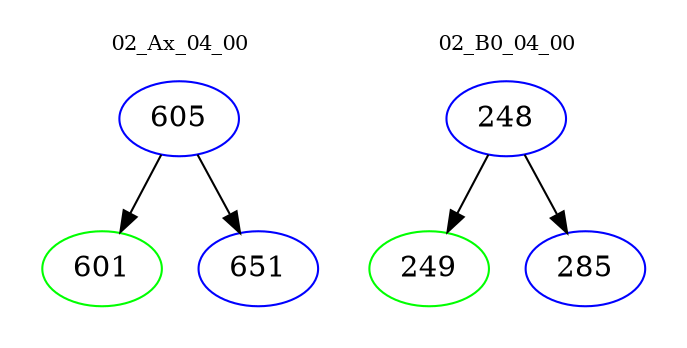 digraph{
subgraph cluster_0 {
color = white
label = "02_Ax_04_00";
fontsize=10;
T0_605 [label="605", color="blue"]
T0_605 -> T0_601 [color="black"]
T0_601 [label="601", color="green"]
T0_605 -> T0_651 [color="black"]
T0_651 [label="651", color="blue"]
}
subgraph cluster_1 {
color = white
label = "02_B0_04_00";
fontsize=10;
T1_248 [label="248", color="blue"]
T1_248 -> T1_249 [color="black"]
T1_249 [label="249", color="green"]
T1_248 -> T1_285 [color="black"]
T1_285 [label="285", color="blue"]
}
}
